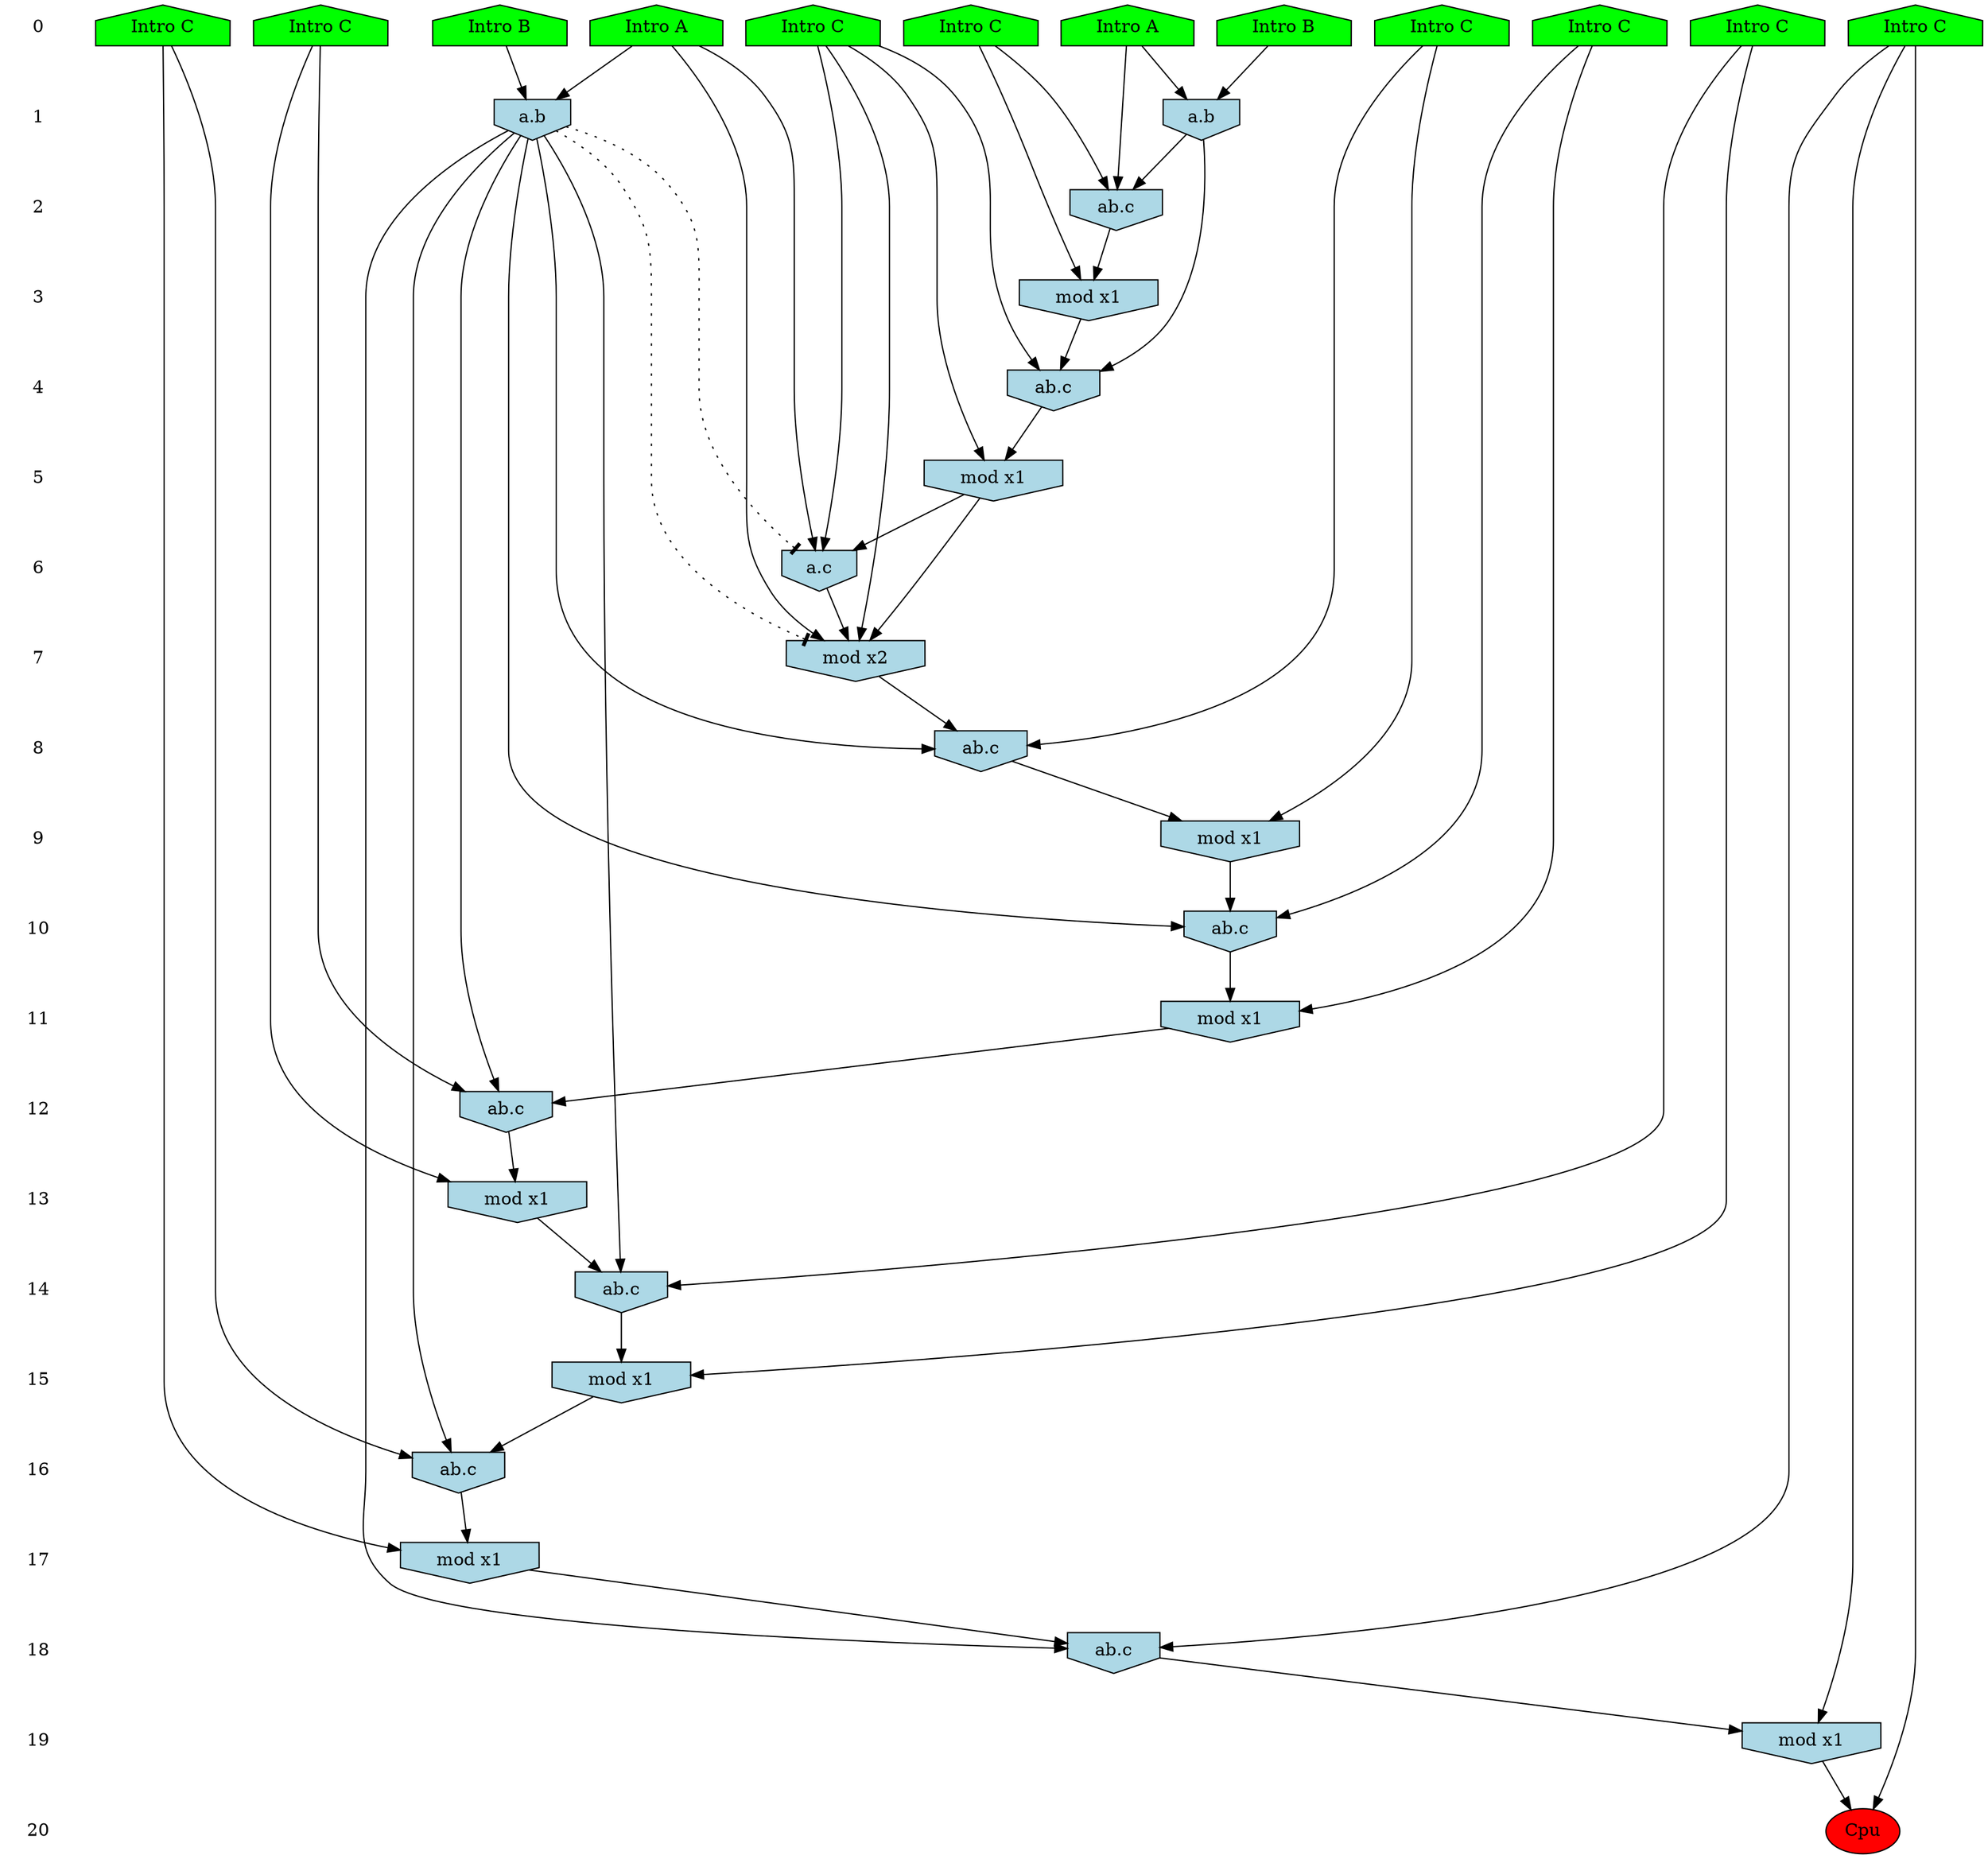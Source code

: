 /* Compression of 2 causal flows obtained in average at 1.828709E+01 t.u */
/* Compressed causal flows were: [2895;3658] */
digraph G{
 ranksep=.5 ; 
{ rank = same ; "0" [shape=plaintext] ; node_1 [label ="Intro B", shape=house, style=filled, fillcolor=green] ;
node_2 [label ="Intro A", shape=house, style=filled, fillcolor=green] ;
node_3 [label ="Intro A", shape=house, style=filled, fillcolor=green] ;
node_4 [label ="Intro B", shape=house, style=filled, fillcolor=green] ;
node_5 [label ="Intro C", shape=house, style=filled, fillcolor=green] ;
node_6 [label ="Intro C", shape=house, style=filled, fillcolor=green] ;
node_7 [label ="Intro C", shape=house, style=filled, fillcolor=green] ;
node_8 [label ="Intro C", shape=house, style=filled, fillcolor=green] ;
node_9 [label ="Intro C", shape=house, style=filled, fillcolor=green] ;
node_10 [label ="Intro C", shape=house, style=filled, fillcolor=green] ;
node_11 [label ="Intro C", shape=house, style=filled, fillcolor=green] ;
node_12 [label ="Intro C", shape=house, style=filled, fillcolor=green] ;
}
{ rank = same ; "1" [shape=plaintext] ; node_13 [label="a.b", shape=invhouse, style=filled, fillcolor = lightblue] ;
node_20 [label="a.b", shape=invhouse, style=filled, fillcolor = lightblue] ;
}
{ rank = same ; "2" [shape=plaintext] ; node_14 [label="ab.c", shape=invhouse, style=filled, fillcolor = lightblue] ;
}
{ rank = same ; "3" [shape=plaintext] ; node_15 [label="mod x1", shape=invhouse, style=filled, fillcolor = lightblue] ;
}
{ rank = same ; "4" [shape=plaintext] ; node_16 [label="ab.c", shape=invhouse, style=filled, fillcolor = lightblue] ;
}
{ rank = same ; "5" [shape=plaintext] ; node_17 [label="mod x1", shape=invhouse, style=filled, fillcolor = lightblue] ;
}
{ rank = same ; "6" [shape=plaintext] ; node_18 [label="a.c", shape=invhouse, style=filled, fillcolor = lightblue] ;
}
{ rank = same ; "7" [shape=plaintext] ; node_19 [label="mod x2", shape=invhouse, style=filled, fillcolor = lightblue] ;
}
{ rank = same ; "8" [shape=plaintext] ; node_21 [label="ab.c", shape=invhouse, style=filled, fillcolor = lightblue] ;
}
{ rank = same ; "9" [shape=plaintext] ; node_22 [label="mod x1", shape=invhouse, style=filled, fillcolor = lightblue] ;
}
{ rank = same ; "10" [shape=plaintext] ; node_23 [label="ab.c", shape=invhouse, style=filled, fillcolor = lightblue] ;
}
{ rank = same ; "11" [shape=plaintext] ; node_24 [label="mod x1", shape=invhouse, style=filled, fillcolor = lightblue] ;
}
{ rank = same ; "12" [shape=plaintext] ; node_25 [label="ab.c", shape=invhouse, style=filled, fillcolor = lightblue] ;
}
{ rank = same ; "13" [shape=plaintext] ; node_26 [label="mod x1", shape=invhouse, style=filled, fillcolor = lightblue] ;
}
{ rank = same ; "14" [shape=plaintext] ; node_27 [label="ab.c", shape=invhouse, style=filled, fillcolor = lightblue] ;
}
{ rank = same ; "15" [shape=plaintext] ; node_28 [label="mod x1", shape=invhouse, style=filled, fillcolor = lightblue] ;
}
{ rank = same ; "16" [shape=plaintext] ; node_29 [label="ab.c", shape=invhouse, style=filled, fillcolor = lightblue] ;
}
{ rank = same ; "17" [shape=plaintext] ; node_30 [label="mod x1", shape=invhouse, style=filled, fillcolor = lightblue] ;
}
{ rank = same ; "18" [shape=plaintext] ; node_31 [label="ab.c", shape=invhouse, style=filled, fillcolor = lightblue] ;
}
{ rank = same ; "19" [shape=plaintext] ; node_32 [label="mod x1", shape=invhouse, style=filled, fillcolor = lightblue] ;
}
{ rank = same ; "20" [shape=plaintext] ; node_33 [label ="Cpu", style=filled, fillcolor=red] ;
}
"0" -> "1" [style="invis"]; 
"1" -> "2" [style="invis"]; 
"2" -> "3" [style="invis"]; 
"3" -> "4" [style="invis"]; 
"4" -> "5" [style="invis"]; 
"5" -> "6" [style="invis"]; 
"6" -> "7" [style="invis"]; 
"7" -> "8" [style="invis"]; 
"8" -> "9" [style="invis"]; 
"9" -> "10" [style="invis"]; 
"10" -> "11" [style="invis"]; 
"11" -> "12" [style="invis"]; 
"12" -> "13" [style="invis"]; 
"13" -> "14" [style="invis"]; 
"14" -> "15" [style="invis"]; 
"15" -> "16" [style="invis"]; 
"16" -> "17" [style="invis"]; 
"17" -> "18" [style="invis"]; 
"18" -> "19" [style="invis"]; 
"19" -> "20" [style="invis"]; 
node_1 -> node_13
node_3 -> node_13
node_3 -> node_14
node_10 -> node_14
node_13 -> node_14
node_10 -> node_15
node_14 -> node_15
node_6 -> node_16
node_13 -> node_16
node_15 -> node_16
node_6 -> node_17
node_16 -> node_17
node_2 -> node_18
node_6 -> node_18
node_17 -> node_18
node_2 -> node_19
node_6 -> node_19
node_17 -> node_19
node_18 -> node_19
node_2 -> node_20
node_4 -> node_20
node_11 -> node_21
node_19 -> node_21
node_20 -> node_21
node_11 -> node_22
node_21 -> node_22
node_12 -> node_23
node_20 -> node_23
node_22 -> node_23
node_12 -> node_24
node_23 -> node_24
node_8 -> node_25
node_20 -> node_25
node_24 -> node_25
node_8 -> node_26
node_25 -> node_26
node_7 -> node_27
node_20 -> node_27
node_26 -> node_27
node_7 -> node_28
node_27 -> node_28
node_5 -> node_29
node_20 -> node_29
node_28 -> node_29
node_5 -> node_30
node_29 -> node_30
node_9 -> node_31
node_20 -> node_31
node_30 -> node_31
node_9 -> node_32
node_31 -> node_32
node_9 -> node_33
node_32 -> node_33
node_20 -> node_19 [style=dotted, arrowhead = tee] 
node_20 -> node_18 [style=dotted, arrowhead = tee] 
}
/*
 Dot generation time: 0.000261
*/